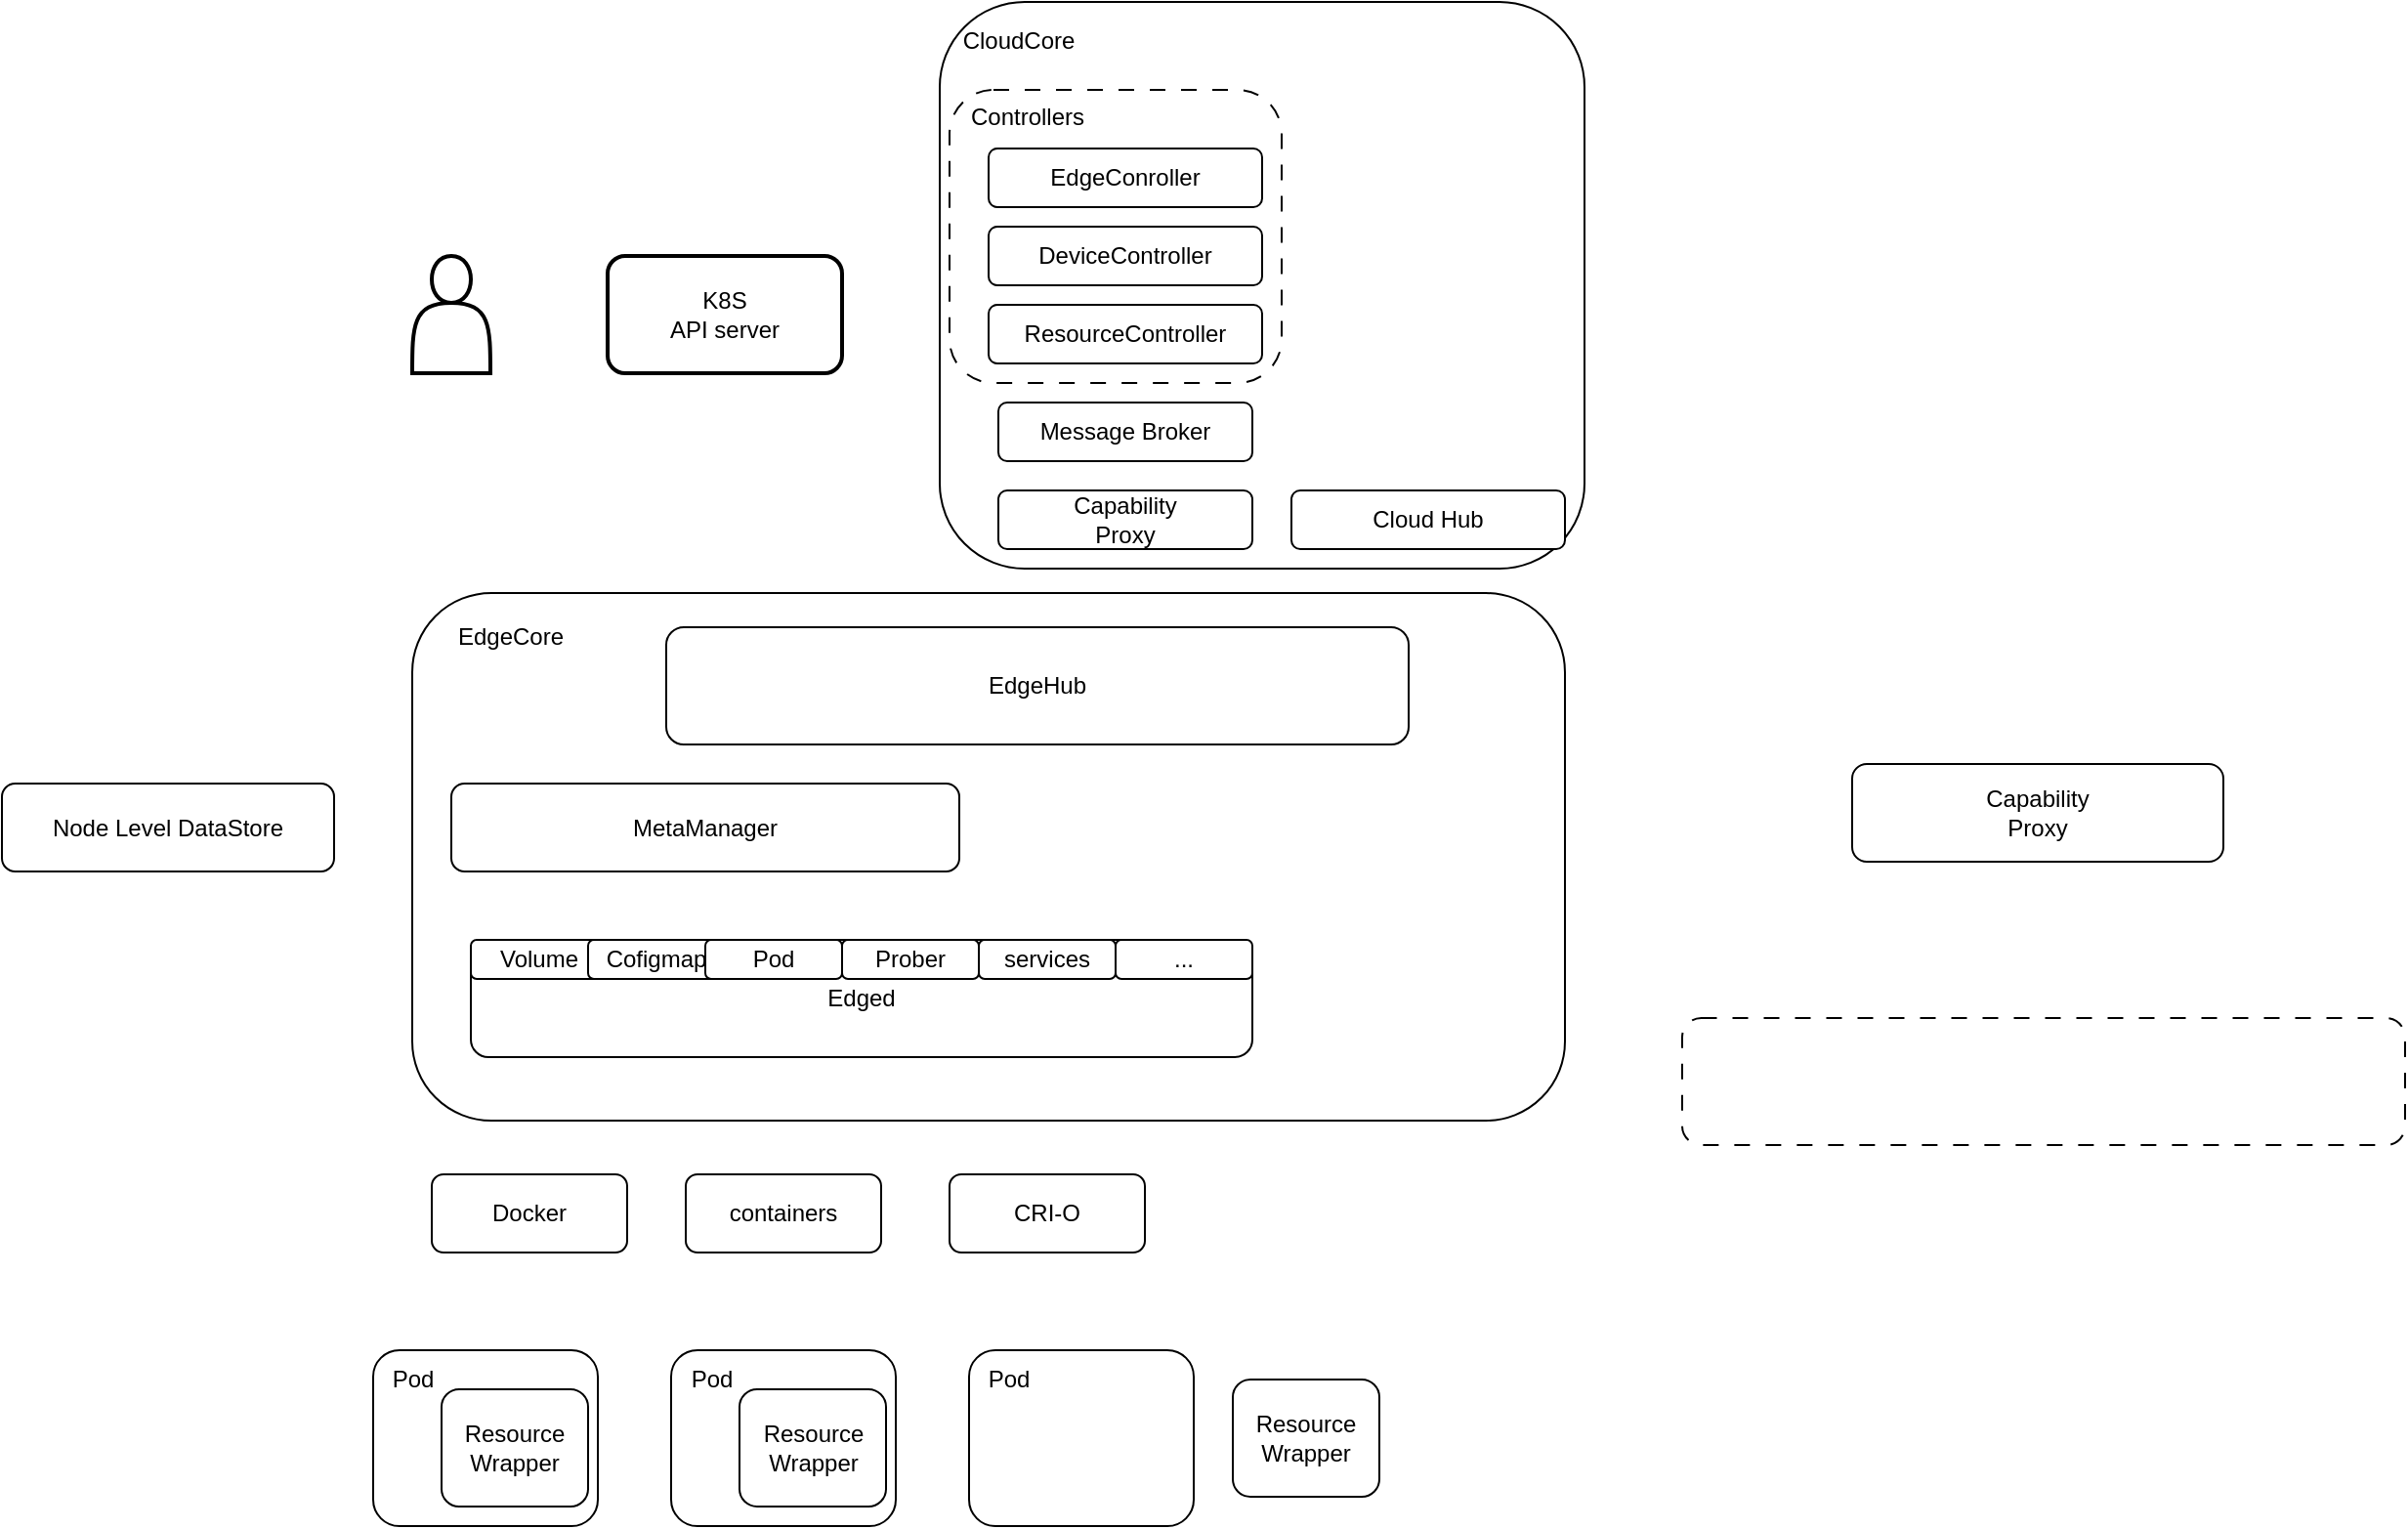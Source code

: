 <mxfile version="21.8.2" type="github">
  <diagram name="第 1 页" id="nuVi2UxJiHT3RbcgMAF6">
    <mxGraphModel dx="2263" dy="707" grid="1" gridSize="10" guides="1" tooltips="1" connect="1" arrows="1" fold="1" page="1" pageScale="1" pageWidth="827" pageHeight="1169" math="0" shadow="0">
      <root>
        <mxCell id="0" />
        <mxCell id="1" parent="0" />
        <mxCell id="euQSjpp4tx2vo8gxR_jK-3" value="" style="shape=actor;whiteSpace=wrap;html=1;strokeWidth=2;" vertex="1" parent="1">
          <mxGeometry x="90" y="130" width="40" height="60" as="geometry" />
        </mxCell>
        <mxCell id="euQSjpp4tx2vo8gxR_jK-4" value="K8S&lt;br&gt;API server" style="rounded=1;whiteSpace=wrap;html=1;strokeWidth=2;" vertex="1" parent="1">
          <mxGeometry x="190" y="130" width="120" height="60" as="geometry" />
        </mxCell>
        <mxCell id="euQSjpp4tx2vo8gxR_jK-5" value="" style="rounded=1;whiteSpace=wrap;html=1;" vertex="1" parent="1">
          <mxGeometry x="360" width="330" height="290" as="geometry" />
        </mxCell>
        <mxCell id="euQSjpp4tx2vo8gxR_jK-6" value="CloudCore" style="text;html=1;align=center;verticalAlign=middle;resizable=0;points=[];autosize=1;strokeColor=none;fillColor=none;" vertex="1" parent="1">
          <mxGeometry x="360" y="5" width="80" height="30" as="geometry" />
        </mxCell>
        <mxCell id="euQSjpp4tx2vo8gxR_jK-8" value="" style="rounded=1;whiteSpace=wrap;html=1;" vertex="1" parent="1">
          <mxGeometry x="90" y="302.5" width="590" height="270" as="geometry" />
        </mxCell>
        <mxCell id="euQSjpp4tx2vo8gxR_jK-9" value="EdgeCore" style="text;html=1;align=center;verticalAlign=middle;resizable=0;points=[];autosize=1;strokeColor=none;fillColor=none;" vertex="1" parent="1">
          <mxGeometry x="100" y="310" width="80" height="30" as="geometry" />
        </mxCell>
        <mxCell id="euQSjpp4tx2vo8gxR_jK-10" value="Capability&lt;br&gt;Proxy" style="rounded=1;whiteSpace=wrap;html=1;" vertex="1" parent="1">
          <mxGeometry x="390" y="250" width="130" height="30" as="geometry" />
        </mxCell>
        <mxCell id="euQSjpp4tx2vo8gxR_jK-11" value="EdgeHub" style="rounded=1;whiteSpace=wrap;html=1;" vertex="1" parent="1">
          <mxGeometry x="220" y="320" width="380" height="60" as="geometry" />
        </mxCell>
        <mxCell id="euQSjpp4tx2vo8gxR_jK-12" value="MetaManager" style="rounded=1;whiteSpace=wrap;html=1;" vertex="1" parent="1">
          <mxGeometry x="110" y="400" width="260" height="45" as="geometry" />
        </mxCell>
        <mxCell id="euQSjpp4tx2vo8gxR_jK-14" value="Edged" style="rounded=1;whiteSpace=wrap;html=1;" vertex="1" parent="1">
          <mxGeometry x="120" y="480" width="400" height="60" as="geometry" />
        </mxCell>
        <mxCell id="euQSjpp4tx2vo8gxR_jK-15" value="Volume" style="rounded=1;whiteSpace=wrap;html=1;" vertex="1" parent="1">
          <mxGeometry x="120" y="480" width="70" height="20" as="geometry" />
        </mxCell>
        <mxCell id="euQSjpp4tx2vo8gxR_jK-16" value="Cofigmap" style="rounded=1;whiteSpace=wrap;html=1;" vertex="1" parent="1">
          <mxGeometry x="180" y="480" width="70" height="20" as="geometry" />
        </mxCell>
        <mxCell id="euQSjpp4tx2vo8gxR_jK-17" value="Pod" style="rounded=1;whiteSpace=wrap;html=1;" vertex="1" parent="1">
          <mxGeometry x="240" y="480" width="70" height="20" as="geometry" />
        </mxCell>
        <mxCell id="euQSjpp4tx2vo8gxR_jK-18" value="Prober" style="rounded=1;whiteSpace=wrap;html=1;" vertex="1" parent="1">
          <mxGeometry x="310" y="480" width="70" height="20" as="geometry" />
        </mxCell>
        <mxCell id="euQSjpp4tx2vo8gxR_jK-19" value="services" style="rounded=1;whiteSpace=wrap;html=1;" vertex="1" parent="1">
          <mxGeometry x="380" y="480" width="70" height="20" as="geometry" />
        </mxCell>
        <mxCell id="euQSjpp4tx2vo8gxR_jK-20" value="Docker" style="rounded=1;whiteSpace=wrap;html=1;" vertex="1" parent="1">
          <mxGeometry x="100" y="600" width="100" height="40" as="geometry" />
        </mxCell>
        <mxCell id="euQSjpp4tx2vo8gxR_jK-21" value="containers" style="rounded=1;whiteSpace=wrap;html=1;" vertex="1" parent="1">
          <mxGeometry x="230" y="600" width="100" height="40" as="geometry" />
        </mxCell>
        <mxCell id="euQSjpp4tx2vo8gxR_jK-22" value="CRI-O" style="rounded=1;whiteSpace=wrap;html=1;" vertex="1" parent="1">
          <mxGeometry x="365" y="600" width="100" height="40" as="geometry" />
        </mxCell>
        <mxCell id="euQSjpp4tx2vo8gxR_jK-25" value="" style="rounded=1;whiteSpace=wrap;html=1;" vertex="1" parent="1">
          <mxGeometry x="375" y="690" width="115" height="90" as="geometry" />
        </mxCell>
        <mxCell id="euQSjpp4tx2vo8gxR_jK-33" value="" style="rounded=1;whiteSpace=wrap;html=1;fillColor=none;dashed=1;dashPattern=8 8;" vertex="1" parent="1">
          <mxGeometry x="740" y="520" width="370" height="65" as="geometry" />
        </mxCell>
        <mxCell id="euQSjpp4tx2vo8gxR_jK-34" value="Cloud Hub" style="rounded=1;whiteSpace=wrap;html=1;" vertex="1" parent="1">
          <mxGeometry x="540" y="250" width="140" height="30" as="geometry" />
        </mxCell>
        <mxCell id="euQSjpp4tx2vo8gxR_jK-35" value="Pod" style="text;html=1;align=center;verticalAlign=middle;resizable=0;points=[];autosize=1;strokeColor=none;fillColor=none;" vertex="1" parent="1">
          <mxGeometry x="375" y="690" width="40" height="30" as="geometry" />
        </mxCell>
        <mxCell id="euQSjpp4tx2vo8gxR_jK-36" value="Resource&lt;br&gt;Wrapper" style="rounded=1;whiteSpace=wrap;html=1;" vertex="1" parent="1">
          <mxGeometry x="510" y="705" width="75" height="60" as="geometry" />
        </mxCell>
        <mxCell id="euQSjpp4tx2vo8gxR_jK-37" value="" style="rounded=1;whiteSpace=wrap;html=1;" vertex="1" parent="1">
          <mxGeometry x="222.5" y="690" width="115" height="90" as="geometry" />
        </mxCell>
        <mxCell id="euQSjpp4tx2vo8gxR_jK-38" value="Pod" style="text;html=1;align=center;verticalAlign=middle;resizable=0;points=[];autosize=1;strokeColor=none;fillColor=none;" vertex="1" parent="1">
          <mxGeometry x="222.5" y="690" width="40" height="30" as="geometry" />
        </mxCell>
        <mxCell id="euQSjpp4tx2vo8gxR_jK-39" value="Resource&lt;br&gt;Wrapper" style="rounded=1;whiteSpace=wrap;html=1;" vertex="1" parent="1">
          <mxGeometry x="257.5" y="710" width="75" height="60" as="geometry" />
        </mxCell>
        <mxCell id="euQSjpp4tx2vo8gxR_jK-40" value="" style="rounded=1;whiteSpace=wrap;html=1;" vertex="1" parent="1">
          <mxGeometry x="70" y="690" width="115" height="90" as="geometry" />
        </mxCell>
        <mxCell id="euQSjpp4tx2vo8gxR_jK-41" value="Pod" style="text;html=1;align=center;verticalAlign=middle;resizable=0;points=[];autosize=1;strokeColor=none;fillColor=none;" vertex="1" parent="1">
          <mxGeometry x="70" y="690" width="40" height="30" as="geometry" />
        </mxCell>
        <mxCell id="euQSjpp4tx2vo8gxR_jK-42" value="Resource&lt;br&gt;Wrapper" style="rounded=1;whiteSpace=wrap;html=1;" vertex="1" parent="1">
          <mxGeometry x="105" y="710" width="75" height="60" as="geometry" />
        </mxCell>
        <mxCell id="euQSjpp4tx2vo8gxR_jK-47" value="DeviceController" style="rounded=1;whiteSpace=wrap;html=1;" vertex="1" parent="1">
          <mxGeometry x="385" y="115" width="140" height="30" as="geometry" />
        </mxCell>
        <mxCell id="euQSjpp4tx2vo8gxR_jK-48" value="EdgeConroller" style="rounded=1;whiteSpace=wrap;html=1;" vertex="1" parent="1">
          <mxGeometry x="385" y="75" width="140" height="30" as="geometry" />
        </mxCell>
        <mxCell id="euQSjpp4tx2vo8gxR_jK-49" value="" style="rounded=1;whiteSpace=wrap;html=1;fillColor=none;dashed=1;dashPattern=8 8;" vertex="1" parent="1">
          <mxGeometry x="365" y="45" width="170" height="150" as="geometry" />
        </mxCell>
        <mxCell id="euQSjpp4tx2vo8gxR_jK-50" value="&lt;div style=&quot;text-align: center;&quot;&gt;Controllers&lt;/div&gt;" style="text;whiteSpace=wrap;html=1;" vertex="1" parent="1">
          <mxGeometry x="374" y="45" width="90" height="40" as="geometry" />
        </mxCell>
        <mxCell id="euQSjpp4tx2vo8gxR_jK-51" value="..." style="rounded=1;whiteSpace=wrap;html=1;" vertex="1" parent="1">
          <mxGeometry x="450" y="480" width="70" height="20" as="geometry" />
        </mxCell>
        <mxCell id="euQSjpp4tx2vo8gxR_jK-54" value="Message Broker" style="rounded=1;whiteSpace=wrap;html=1;" vertex="1" parent="1">
          <mxGeometry x="390" y="205" width="130" height="30" as="geometry" />
        </mxCell>
        <mxCell id="euQSjpp4tx2vo8gxR_jK-55" value="Node Level DataStore" style="rounded=1;whiteSpace=wrap;html=1;" vertex="1" parent="1">
          <mxGeometry x="-120" y="400" width="170" height="45" as="geometry" />
        </mxCell>
        <mxCell id="euQSjpp4tx2vo8gxR_jK-56" value="ResourceController" style="rounded=1;whiteSpace=wrap;html=1;" vertex="1" parent="1">
          <mxGeometry x="385" y="155" width="140" height="30" as="geometry" />
        </mxCell>
        <mxCell id="euQSjpp4tx2vo8gxR_jK-57" value="Capability&lt;br&gt;Proxy" style="rounded=1;whiteSpace=wrap;html=1;" vertex="1" parent="1">
          <mxGeometry x="827" y="390" width="190" height="50" as="geometry" />
        </mxCell>
      </root>
    </mxGraphModel>
  </diagram>
</mxfile>
